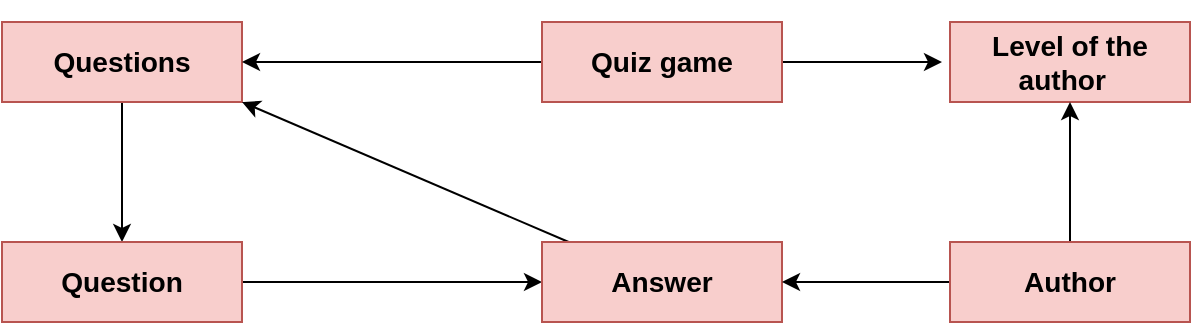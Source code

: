 <mxfile version="15.8.2" type="github">
  <diagram id="C5RBs43oDa-KdzZeNtuy" name="Page-1">
    <mxGraphModel dx="1695" dy="450" grid="1" gridSize="10" guides="1" tooltips="1" connect="1" arrows="1" fold="1" page="1" pageScale="1" pageWidth="827" pageHeight="1169" math="0" shadow="0">
      <root>
        <mxCell id="WIyWlLk6GJQsqaUBKTNV-0" />
        <mxCell id="WIyWlLk6GJQsqaUBKTNV-1" parent="WIyWlLk6GJQsqaUBKTNV-0" />
        <mxCell id="TJMRBGX7hln0od3wYVoC-31" style="edgeStyle=orthogonalEdgeStyle;rounded=0;orthogonalLoop=1;jettySize=auto;html=1;entryX=0.5;entryY=0;entryDx=0;entryDy=0;" edge="1" parent="WIyWlLk6GJQsqaUBKTNV-1" source="TJMRBGX7hln0od3wYVoC-20" target="TJMRBGX7hln0od3wYVoC-23">
          <mxGeometry relative="1" as="geometry" />
        </mxCell>
        <mxCell id="TJMRBGX7hln0od3wYVoC-20" value="&lt;h3&gt;Questions&lt;/h3&gt;" style="rounded=0;whiteSpace=wrap;html=1;fillColor=#f8cecc;strokeColor=#b85450;" vertex="1" parent="WIyWlLk6GJQsqaUBKTNV-1">
          <mxGeometry x="-120" y="100" width="120" height="40" as="geometry" />
        </mxCell>
        <mxCell id="TJMRBGX7hln0od3wYVoC-26" style="edgeStyle=orthogonalEdgeStyle;rounded=0;orthogonalLoop=1;jettySize=auto;html=1;" edge="1" parent="WIyWlLk6GJQsqaUBKTNV-1" source="TJMRBGX7hln0od3wYVoC-21">
          <mxGeometry relative="1" as="geometry">
            <mxPoint x="350" y="120" as="targetPoint" />
          </mxGeometry>
        </mxCell>
        <mxCell id="TJMRBGX7hln0od3wYVoC-27" style="edgeStyle=orthogonalEdgeStyle;rounded=0;orthogonalLoop=1;jettySize=auto;html=1;entryX=1;entryY=0.5;entryDx=0;entryDy=0;" edge="1" parent="WIyWlLk6GJQsqaUBKTNV-1" source="TJMRBGX7hln0od3wYVoC-21" target="TJMRBGX7hln0od3wYVoC-20">
          <mxGeometry relative="1" as="geometry" />
        </mxCell>
        <mxCell id="TJMRBGX7hln0od3wYVoC-21" value="&lt;h3&gt;Quiz game&lt;/h3&gt;" style="rounded=0;whiteSpace=wrap;html=1;fillColor=#f8cecc;strokeColor=#b85450;" vertex="1" parent="WIyWlLk6GJQsqaUBKTNV-1">
          <mxGeometry x="150" y="100" width="120" height="40" as="geometry" />
        </mxCell>
        <mxCell id="TJMRBGX7hln0od3wYVoC-22" value="&lt;h3&gt;Level of the author&amp;nbsp;&amp;nbsp;&lt;/h3&gt;" style="rounded=0;whiteSpace=wrap;html=1;fillColor=#f8cecc;strokeColor=#b85450;" vertex="1" parent="WIyWlLk6GJQsqaUBKTNV-1">
          <mxGeometry x="354" y="100" width="120" height="40" as="geometry" />
        </mxCell>
        <mxCell id="TJMRBGX7hln0od3wYVoC-30" style="edgeStyle=orthogonalEdgeStyle;rounded=0;orthogonalLoop=1;jettySize=auto;html=1;entryX=0;entryY=0.5;entryDx=0;entryDy=0;" edge="1" parent="WIyWlLk6GJQsqaUBKTNV-1" source="TJMRBGX7hln0od3wYVoC-23" target="TJMRBGX7hln0od3wYVoC-24">
          <mxGeometry relative="1" as="geometry" />
        </mxCell>
        <mxCell id="TJMRBGX7hln0od3wYVoC-23" value="&lt;h3&gt;Question&lt;/h3&gt;" style="rounded=0;whiteSpace=wrap;html=1;fillColor=#f8cecc;strokeColor=#b85450;" vertex="1" parent="WIyWlLk6GJQsqaUBKTNV-1">
          <mxGeometry x="-120" y="210" width="120" height="40" as="geometry" />
        </mxCell>
        <mxCell id="TJMRBGX7hln0od3wYVoC-33" style="edgeStyle=none;rounded=0;orthogonalLoop=1;jettySize=auto;html=1;entryX=1;entryY=1;entryDx=0;entryDy=0;" edge="1" parent="WIyWlLk6GJQsqaUBKTNV-1" source="TJMRBGX7hln0od3wYVoC-24" target="TJMRBGX7hln0od3wYVoC-20">
          <mxGeometry relative="1" as="geometry" />
        </mxCell>
        <mxCell id="TJMRBGX7hln0od3wYVoC-24" value="&lt;h3&gt;Answer&lt;/h3&gt;" style="rounded=0;whiteSpace=wrap;html=1;fillColor=#f8cecc;strokeColor=#b85450;" vertex="1" parent="WIyWlLk6GJQsqaUBKTNV-1">
          <mxGeometry x="150" y="210" width="120" height="40" as="geometry" />
        </mxCell>
        <mxCell id="TJMRBGX7hln0od3wYVoC-28" style="edgeStyle=orthogonalEdgeStyle;rounded=0;orthogonalLoop=1;jettySize=auto;html=1;entryX=0.5;entryY=1;entryDx=0;entryDy=0;" edge="1" parent="WIyWlLk6GJQsqaUBKTNV-1" source="TJMRBGX7hln0od3wYVoC-25" target="TJMRBGX7hln0od3wYVoC-22">
          <mxGeometry relative="1" as="geometry" />
        </mxCell>
        <mxCell id="TJMRBGX7hln0od3wYVoC-29" style="edgeStyle=orthogonalEdgeStyle;rounded=0;orthogonalLoop=1;jettySize=auto;html=1;entryX=1;entryY=0.5;entryDx=0;entryDy=0;" edge="1" parent="WIyWlLk6GJQsqaUBKTNV-1" source="TJMRBGX7hln0od3wYVoC-25" target="TJMRBGX7hln0od3wYVoC-24">
          <mxGeometry relative="1" as="geometry" />
        </mxCell>
        <mxCell id="TJMRBGX7hln0od3wYVoC-25" value="&lt;h3&gt;Author&lt;/h3&gt;" style="rounded=0;whiteSpace=wrap;html=1;fillColor=#f8cecc;strokeColor=#b85450;" vertex="1" parent="WIyWlLk6GJQsqaUBKTNV-1">
          <mxGeometry x="354" y="210" width="120" height="40" as="geometry" />
        </mxCell>
      </root>
    </mxGraphModel>
  </diagram>
</mxfile>
